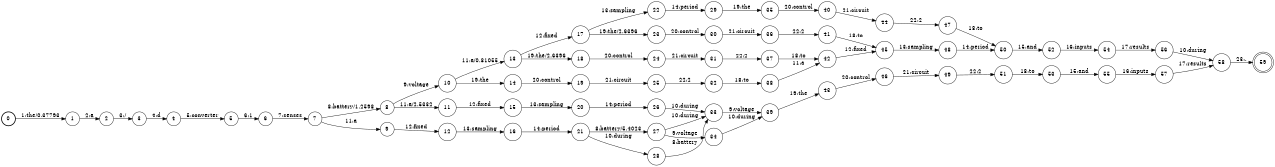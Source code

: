 digraph FST {
rankdir = LR;
size = "8.5,11";
label = "";
center = 1;
orientation = Portrait;
ranksep = "0.4";
nodesep = "0.25";
0 [label = "0", shape = circle, style = bold, fontsize = 14]
	0 -> 1 [label = "1:the/0.37793", fontsize = 14];
1 [label = "1", shape = circle, style = solid, fontsize = 14]
	1 -> 2 [label = "2:a", fontsize = 14];
2 [label = "2", shape = circle, style = solid, fontsize = 14]
	2 -> 3 [label = "3:/", fontsize = 14];
3 [label = "3", shape = circle, style = solid, fontsize = 14]
	3 -> 4 [label = "4:d", fontsize = 14];
4 [label = "4", shape = circle, style = solid, fontsize = 14]
	4 -> 5 [label = "5:converter", fontsize = 14];
5 [label = "5", shape = circle, style = solid, fontsize = 14]
	5 -> 6 [label = "6:1", fontsize = 14];
6 [label = "6", shape = circle, style = solid, fontsize = 14]
	6 -> 7 [label = "7:senses", fontsize = 14];
7 [label = "7", shape = circle, style = solid, fontsize = 14]
	7 -> 9 [label = "11:a", fontsize = 14];
	7 -> 8 [label = "8:battery/1.2598", fontsize = 14];
8 [label = "8", shape = circle, style = solid, fontsize = 14]
	8 -> 11 [label = "11:a/2.5332", fontsize = 14];
	8 -> 10 [label = "9:voltage", fontsize = 14];
9 [label = "9", shape = circle, style = solid, fontsize = 14]
	9 -> 12 [label = "12:fixed", fontsize = 14];
10 [label = "10", shape = circle, style = solid, fontsize = 14]
	10 -> 14 [label = "19:the", fontsize = 14];
	10 -> 13 [label = "11:a/0.81055", fontsize = 14];
11 [label = "11", shape = circle, style = solid, fontsize = 14]
	11 -> 15 [label = "12:fixed", fontsize = 14];
12 [label = "12", shape = circle, style = solid, fontsize = 14]
	12 -> 16 [label = "13:sampling", fontsize = 14];
13 [label = "13", shape = circle, style = solid, fontsize = 14]
	13 -> 18 [label = "19:the/2.6396", fontsize = 14];
	13 -> 17 [label = "12:fixed", fontsize = 14];
14 [label = "14", shape = circle, style = solid, fontsize = 14]
	14 -> 19 [label = "20:control", fontsize = 14];
15 [label = "15", shape = circle, style = solid, fontsize = 14]
	15 -> 20 [label = "13:sampling", fontsize = 14];
16 [label = "16", shape = circle, style = solid, fontsize = 14]
	16 -> 21 [label = "14:period", fontsize = 14];
17 [label = "17", shape = circle, style = solid, fontsize = 14]
	17 -> 23 [label = "19:the/2.6396", fontsize = 14];
	17 -> 22 [label = "13:sampling", fontsize = 14];
18 [label = "18", shape = circle, style = solid, fontsize = 14]
	18 -> 24 [label = "20:control", fontsize = 14];
19 [label = "19", shape = circle, style = solid, fontsize = 14]
	19 -> 25 [label = "21:circuit", fontsize = 14];
20 [label = "20", shape = circle, style = solid, fontsize = 14]
	20 -> 26 [label = "14:period", fontsize = 14];
21 [label = "21", shape = circle, style = solid, fontsize = 14]
	21 -> 27 [label = "8:battery/5.4023", fontsize = 14];
	21 -> 28 [label = "10:during", fontsize = 14];
22 [label = "22", shape = circle, style = solid, fontsize = 14]
	22 -> 29 [label = "14:period", fontsize = 14];
23 [label = "23", shape = circle, style = solid, fontsize = 14]
	23 -> 30 [label = "20:control", fontsize = 14];
24 [label = "24", shape = circle, style = solid, fontsize = 14]
	24 -> 31 [label = "21:circuit", fontsize = 14];
25 [label = "25", shape = circle, style = solid, fontsize = 14]
	25 -> 32 [label = "22:2", fontsize = 14];
26 [label = "26", shape = circle, style = solid, fontsize = 14]
	26 -> 33 [label = "10:during", fontsize = 14];
27 [label = "27", shape = circle, style = solid, fontsize = 14]
	27 -> 34 [label = "9:voltage", fontsize = 14];
	27 -> 33 [label = "10:during", fontsize = 14];
28 [label = "28", shape = circle, style = solid, fontsize = 14]
	28 -> 33 [label = "8:battery", fontsize = 14];
29 [label = "29", shape = circle, style = solid, fontsize = 14]
	29 -> 35 [label = "19:the", fontsize = 14];
30 [label = "30", shape = circle, style = solid, fontsize = 14]
	30 -> 36 [label = "21:circuit", fontsize = 14];
31 [label = "31", shape = circle, style = solid, fontsize = 14]
	31 -> 37 [label = "22:2", fontsize = 14];
32 [label = "32", shape = circle, style = solid, fontsize = 14]
	32 -> 38 [label = "18:to", fontsize = 14];
33 [label = "33", shape = circle, style = solid, fontsize = 14]
	33 -> 39 [label = "9:voltage", fontsize = 14];
34 [label = "34", shape = circle, style = solid, fontsize = 14]
	34 -> 39 [label = "10:during", fontsize = 14];
35 [label = "35", shape = circle, style = solid, fontsize = 14]
	35 -> 40 [label = "20:control", fontsize = 14];
36 [label = "36", shape = circle, style = solid, fontsize = 14]
	36 -> 41 [label = "22:2", fontsize = 14];
37 [label = "37", shape = circle, style = solid, fontsize = 14]
	37 -> 42 [label = "18:to", fontsize = 14];
38 [label = "38", shape = circle, style = solid, fontsize = 14]
	38 -> 42 [label = "11:a", fontsize = 14];
39 [label = "39", shape = circle, style = solid, fontsize = 14]
	39 -> 43 [label = "19:the", fontsize = 14];
40 [label = "40", shape = circle, style = solid, fontsize = 14]
	40 -> 44 [label = "21:circuit", fontsize = 14];
41 [label = "41", shape = circle, style = solid, fontsize = 14]
	41 -> 45 [label = "18:to", fontsize = 14];
42 [label = "42", shape = circle, style = solid, fontsize = 14]
	42 -> 45 [label = "12:fixed", fontsize = 14];
43 [label = "43", shape = circle, style = solid, fontsize = 14]
	43 -> 46 [label = "20:control", fontsize = 14];
44 [label = "44", shape = circle, style = solid, fontsize = 14]
	44 -> 47 [label = "22:2", fontsize = 14];
45 [label = "45", shape = circle, style = solid, fontsize = 14]
	45 -> 48 [label = "13:sampling", fontsize = 14];
46 [label = "46", shape = circle, style = solid, fontsize = 14]
	46 -> 49 [label = "21:circuit", fontsize = 14];
47 [label = "47", shape = circle, style = solid, fontsize = 14]
	47 -> 50 [label = "18:to", fontsize = 14];
48 [label = "48", shape = circle, style = solid, fontsize = 14]
	48 -> 50 [label = "14:period", fontsize = 14];
49 [label = "49", shape = circle, style = solid, fontsize = 14]
	49 -> 51 [label = "22:2", fontsize = 14];
50 [label = "50", shape = circle, style = solid, fontsize = 14]
	50 -> 52 [label = "15:and", fontsize = 14];
51 [label = "51", shape = circle, style = solid, fontsize = 14]
	51 -> 53 [label = "18:to", fontsize = 14];
52 [label = "52", shape = circle, style = solid, fontsize = 14]
	52 -> 54 [label = "16:inputs", fontsize = 14];
53 [label = "53", shape = circle, style = solid, fontsize = 14]
	53 -> 55 [label = "15:and", fontsize = 14];
54 [label = "54", shape = circle, style = solid, fontsize = 14]
	54 -> 56 [label = "17:results", fontsize = 14];
55 [label = "55", shape = circle, style = solid, fontsize = 14]
	55 -> 57 [label = "16:inputs", fontsize = 14];
56 [label = "56", shape = circle, style = solid, fontsize = 14]
	56 -> 58 [label = "10:during", fontsize = 14];
57 [label = "57", shape = circle, style = solid, fontsize = 14]
	57 -> 58 [label = "17:results", fontsize = 14];
58 [label = "58", shape = circle, style = solid, fontsize = 14]
	58 -> 59 [label = "23:.", fontsize = 14];
59 [label = "59", shape = doublecircle, style = solid, fontsize = 14]
}
